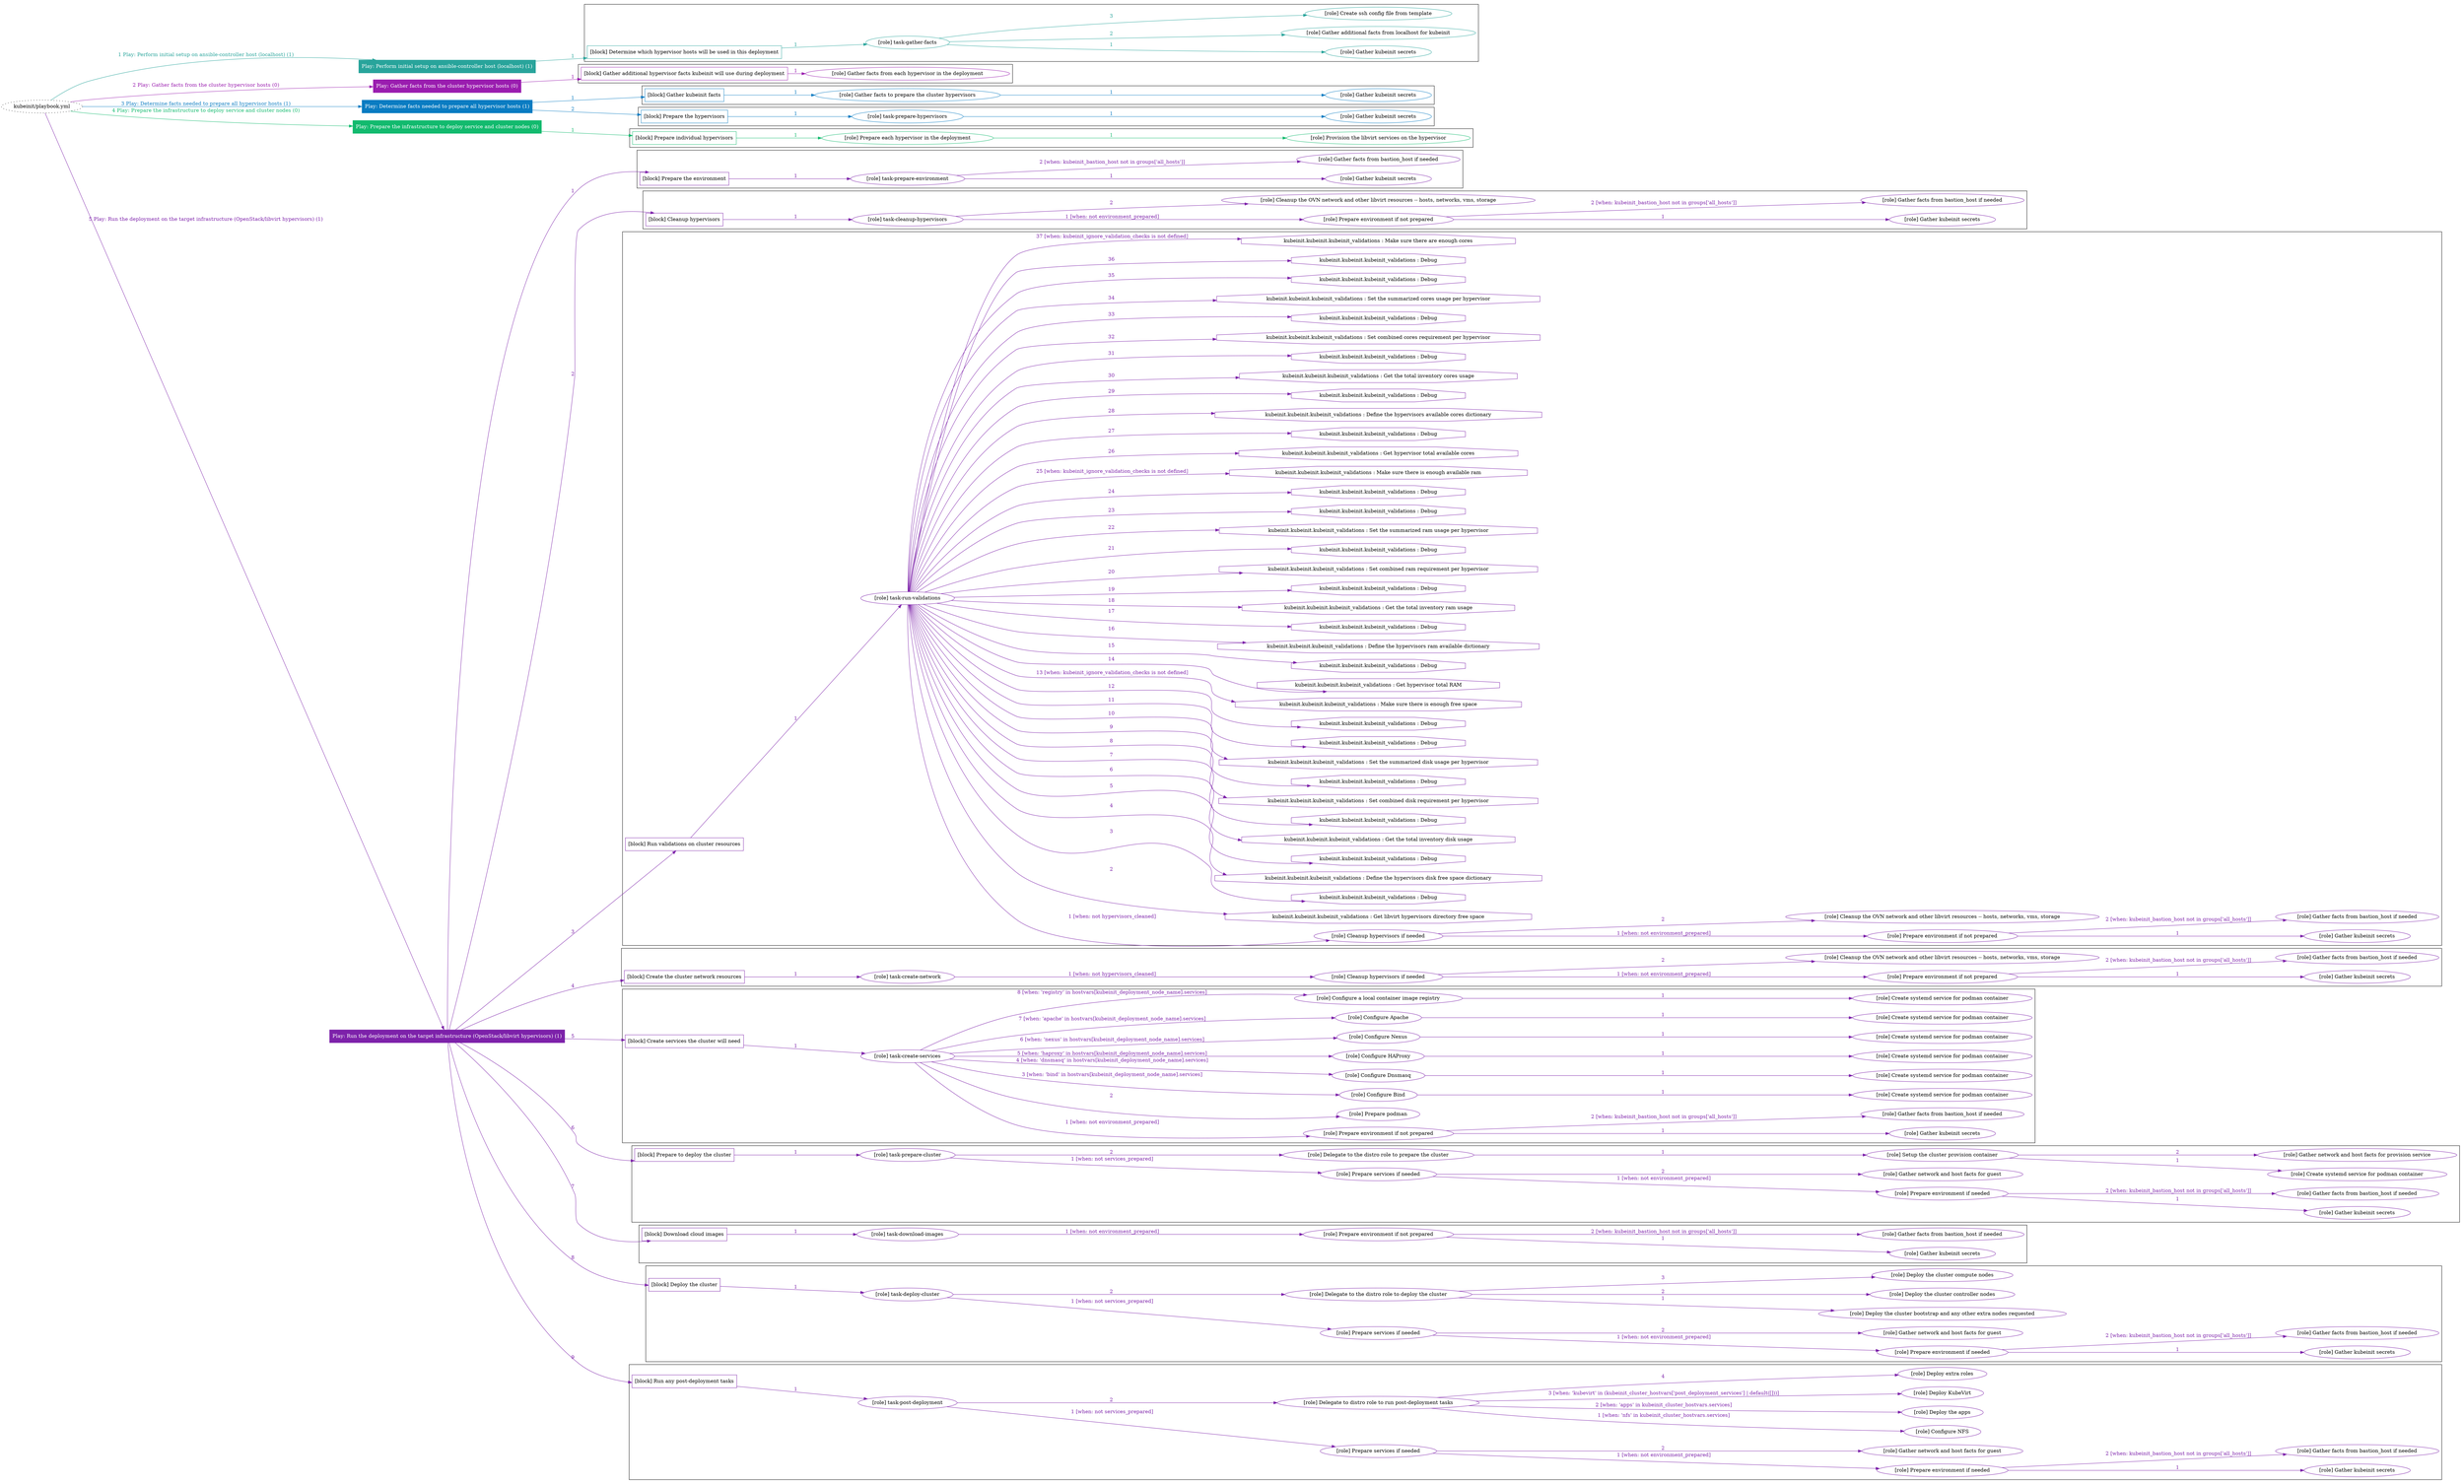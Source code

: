 digraph {
	graph [concentrate=true ordering=in rankdir=LR ratio=fill]
	edge [esep=5 sep=10]
	"kubeinit/playbook.yml" [URL="/home/runner/work/kubeinit/kubeinit/kubeinit/playbook.yml" id=playbook_70124e59 style=dotted]
	"kubeinit/playbook.yml" -> play_d3c1c008 [label="1 Play: Perform initial setup on ansible-controller host (localhost) (1)" color="#28a49b" fontcolor="#28a49b" id=edge_play_d3c1c008 labeltooltip="1 Play: Perform initial setup on ansible-controller host (localhost) (1)" tooltip="1 Play: Perform initial setup on ansible-controller host (localhost) (1)"]
	subgraph "Play: Perform initial setup on ansible-controller host (localhost) (1)" {
		play_d3c1c008 [label="Play: Perform initial setup on ansible-controller host (localhost) (1)" URL="/home/runner/work/kubeinit/kubeinit/kubeinit/playbook.yml" color="#28a49b" fontcolor="#ffffff" id=play_d3c1c008 shape=box style=filled tooltip=localhost]
		play_d3c1c008 -> block_5731dee5 [label=1 color="#28a49b" fontcolor="#28a49b" id=edge_block_5731dee5 labeltooltip=1 tooltip=1]
		subgraph cluster_block_5731dee5 {
			block_5731dee5 [label="[block] Determine which hypervisor hosts will be used in this deployment" URL="/home/runner/work/kubeinit/kubeinit/kubeinit/playbook.yml" color="#28a49b" id=block_5731dee5 labeltooltip="Determine which hypervisor hosts will be used in this deployment" shape=box tooltip="Determine which hypervisor hosts will be used in this deployment"]
			block_5731dee5 -> role_0cdea3b4 [label="1 " color="#28a49b" fontcolor="#28a49b" id=edge_role_0cdea3b4 labeltooltip="1 " tooltip="1 "]
			subgraph "task-gather-facts" {
				role_0cdea3b4 [label="[role] task-gather-facts" URL="/home/runner/work/kubeinit/kubeinit/kubeinit/playbook.yml" color="#28a49b" id=role_0cdea3b4 tooltip="task-gather-facts"]
				role_0cdea3b4 -> role_b32d1c6d [label="1 " color="#28a49b" fontcolor="#28a49b" id=edge_role_b32d1c6d labeltooltip="1 " tooltip="1 "]
				subgraph "Gather kubeinit secrets" {
					role_b32d1c6d [label="[role] Gather kubeinit secrets" URL="/home/runner/.ansible/collections/ansible_collections/kubeinit/kubeinit/roles/kubeinit_prepare/tasks/build_hypervisors_group.yml" color="#28a49b" id=role_b32d1c6d tooltip="Gather kubeinit secrets"]
				}
				role_0cdea3b4 -> role_f77dcd98 [label="2 " color="#28a49b" fontcolor="#28a49b" id=edge_role_f77dcd98 labeltooltip="2 " tooltip="2 "]
				subgraph "Gather additional facts from localhost for kubeinit" {
					role_f77dcd98 [label="[role] Gather additional facts from localhost for kubeinit" URL="/home/runner/.ansible/collections/ansible_collections/kubeinit/kubeinit/roles/kubeinit_prepare/tasks/build_hypervisors_group.yml" color="#28a49b" id=role_f77dcd98 tooltip="Gather additional facts from localhost for kubeinit"]
				}
				role_0cdea3b4 -> role_9c77431f [label="3 " color="#28a49b" fontcolor="#28a49b" id=edge_role_9c77431f labeltooltip="3 " tooltip="3 "]
				subgraph "Create ssh config file from template" {
					role_9c77431f [label="[role] Create ssh config file from template" URL="/home/runner/.ansible/collections/ansible_collections/kubeinit/kubeinit/roles/kubeinit_prepare/tasks/build_hypervisors_group.yml" color="#28a49b" id=role_9c77431f tooltip="Create ssh config file from template"]
				}
			}
		}
	}
	"kubeinit/playbook.yml" -> play_98dbae85 [label="2 Play: Gather facts from the cluster hypervisor hosts (0)" color="#9a1daf" fontcolor="#9a1daf" id=edge_play_98dbae85 labeltooltip="2 Play: Gather facts from the cluster hypervisor hosts (0)" tooltip="2 Play: Gather facts from the cluster hypervisor hosts (0)"]
	subgraph "Play: Gather facts from the cluster hypervisor hosts (0)" {
		play_98dbae85 [label="Play: Gather facts from the cluster hypervisor hosts (0)" URL="/home/runner/work/kubeinit/kubeinit/kubeinit/playbook.yml" color="#9a1daf" fontcolor="#ffffff" id=play_98dbae85 shape=box style=filled tooltip="Play: Gather facts from the cluster hypervisor hosts (0)"]
		play_98dbae85 -> block_165ceb09 [label=1 color="#9a1daf" fontcolor="#9a1daf" id=edge_block_165ceb09 labeltooltip=1 tooltip=1]
		subgraph cluster_block_165ceb09 {
			block_165ceb09 [label="[block] Gather additional hypervisor facts kubeinit will use during deployment" URL="/home/runner/work/kubeinit/kubeinit/kubeinit/playbook.yml" color="#9a1daf" id=block_165ceb09 labeltooltip="Gather additional hypervisor facts kubeinit will use during deployment" shape=box tooltip="Gather additional hypervisor facts kubeinit will use during deployment"]
			block_165ceb09 -> role_ee31f822 [label="1 " color="#9a1daf" fontcolor="#9a1daf" id=edge_role_ee31f822 labeltooltip="1 " tooltip="1 "]
			subgraph "Gather facts from each hypervisor in the deployment" {
				role_ee31f822 [label="[role] Gather facts from each hypervisor in the deployment" URL="/home/runner/work/kubeinit/kubeinit/kubeinit/playbook.yml" color="#9a1daf" id=role_ee31f822 tooltip="Gather facts from each hypervisor in the deployment"]
			}
		}
	}
	"kubeinit/playbook.yml" -> play_e512ea3d [label="3 Play: Determine facts needed to prepare all hypervisor hosts (1)" color="#0a7cc2" fontcolor="#0a7cc2" id=edge_play_e512ea3d labeltooltip="3 Play: Determine facts needed to prepare all hypervisor hosts (1)" tooltip="3 Play: Determine facts needed to prepare all hypervisor hosts (1)"]
	subgraph "Play: Determine facts needed to prepare all hypervisor hosts (1)" {
		play_e512ea3d [label="Play: Determine facts needed to prepare all hypervisor hosts (1)" URL="/home/runner/work/kubeinit/kubeinit/kubeinit/playbook.yml" color="#0a7cc2" fontcolor="#ffffff" id=play_e512ea3d shape=box style=filled tooltip=localhost]
		play_e512ea3d -> block_48a08d15 [label=1 color="#0a7cc2" fontcolor="#0a7cc2" id=edge_block_48a08d15 labeltooltip=1 tooltip=1]
		subgraph cluster_block_48a08d15 {
			block_48a08d15 [label="[block] Gather kubeinit facts" URL="/home/runner/work/kubeinit/kubeinit/kubeinit/playbook.yml" color="#0a7cc2" id=block_48a08d15 labeltooltip="Gather kubeinit facts" shape=box tooltip="Gather kubeinit facts"]
			block_48a08d15 -> role_fc3fd82b [label="1 " color="#0a7cc2" fontcolor="#0a7cc2" id=edge_role_fc3fd82b labeltooltip="1 " tooltip="1 "]
			subgraph "Gather facts to prepare the cluster hypervisors" {
				role_fc3fd82b [label="[role] Gather facts to prepare the cluster hypervisors" URL="/home/runner/work/kubeinit/kubeinit/kubeinit/playbook.yml" color="#0a7cc2" id=role_fc3fd82b tooltip="Gather facts to prepare the cluster hypervisors"]
				role_fc3fd82b -> role_bb7f96d1 [label="1 " color="#0a7cc2" fontcolor="#0a7cc2" id=edge_role_bb7f96d1 labeltooltip="1 " tooltip="1 "]
				subgraph "Gather kubeinit secrets" {
					role_bb7f96d1 [label="[role] Gather kubeinit secrets" URL="/home/runner/.ansible/collections/ansible_collections/kubeinit/kubeinit/roles/kubeinit_prepare/tasks/gather_kubeinit_facts.yml" color="#0a7cc2" id=role_bb7f96d1 tooltip="Gather kubeinit secrets"]
				}
			}
		}
		play_e512ea3d -> block_d594e381 [label=2 color="#0a7cc2" fontcolor="#0a7cc2" id=edge_block_d594e381 labeltooltip=2 tooltip=2]
		subgraph cluster_block_d594e381 {
			block_d594e381 [label="[block] Prepare the hypervisors" URL="/home/runner/work/kubeinit/kubeinit/kubeinit/playbook.yml" color="#0a7cc2" id=block_d594e381 labeltooltip="Prepare the hypervisors" shape=box tooltip="Prepare the hypervisors"]
			block_d594e381 -> role_58164342 [label="1 " color="#0a7cc2" fontcolor="#0a7cc2" id=edge_role_58164342 labeltooltip="1 " tooltip="1 "]
			subgraph "task-prepare-hypervisors" {
				role_58164342 [label="[role] task-prepare-hypervisors" URL="/home/runner/work/kubeinit/kubeinit/kubeinit/playbook.yml" color="#0a7cc2" id=role_58164342 tooltip="task-prepare-hypervisors"]
				role_58164342 -> role_6e4d9477 [label="1 " color="#0a7cc2" fontcolor="#0a7cc2" id=edge_role_6e4d9477 labeltooltip="1 " tooltip="1 "]
				subgraph "Gather kubeinit secrets" {
					role_6e4d9477 [label="[role] Gather kubeinit secrets" URL="/home/runner/.ansible/collections/ansible_collections/kubeinit/kubeinit/roles/kubeinit_prepare/tasks/gather_kubeinit_facts.yml" color="#0a7cc2" id=role_6e4d9477 tooltip="Gather kubeinit secrets"]
				}
			}
		}
	}
	"kubeinit/playbook.yml" -> play_b992d899 [label="4 Play: Prepare the infrastructure to deploy service and cluster nodes (0)" color="#12ba6e" fontcolor="#12ba6e" id=edge_play_b992d899 labeltooltip="4 Play: Prepare the infrastructure to deploy service and cluster nodes (0)" tooltip="4 Play: Prepare the infrastructure to deploy service and cluster nodes (0)"]
	subgraph "Play: Prepare the infrastructure to deploy service and cluster nodes (0)" {
		play_b992d899 [label="Play: Prepare the infrastructure to deploy service and cluster nodes (0)" URL="/home/runner/work/kubeinit/kubeinit/kubeinit/playbook.yml" color="#12ba6e" fontcolor="#ffffff" id=play_b992d899 shape=box style=filled tooltip="Play: Prepare the infrastructure to deploy service and cluster nodes (0)"]
		play_b992d899 -> block_eba21723 [label=1 color="#12ba6e" fontcolor="#12ba6e" id=edge_block_eba21723 labeltooltip=1 tooltip=1]
		subgraph cluster_block_eba21723 {
			block_eba21723 [label="[block] Prepare individual hypervisors" URL="/home/runner/work/kubeinit/kubeinit/kubeinit/playbook.yml" color="#12ba6e" id=block_eba21723 labeltooltip="Prepare individual hypervisors" shape=box tooltip="Prepare individual hypervisors"]
			block_eba21723 -> role_fe927e8c [label="1 " color="#12ba6e" fontcolor="#12ba6e" id=edge_role_fe927e8c labeltooltip="1 " tooltip="1 "]
			subgraph "Prepare each hypervisor in the deployment" {
				role_fe927e8c [label="[role] Prepare each hypervisor in the deployment" URL="/home/runner/work/kubeinit/kubeinit/kubeinit/playbook.yml" color="#12ba6e" id=role_fe927e8c tooltip="Prepare each hypervisor in the deployment"]
				role_fe927e8c -> role_6e18f0a3 [label="1 " color="#12ba6e" fontcolor="#12ba6e" id=edge_role_6e18f0a3 labeltooltip="1 " tooltip="1 "]
				subgraph "Provision the libvirt services on the hypervisor" {
					role_6e18f0a3 [label="[role] Provision the libvirt services on the hypervisor" URL="/home/runner/.ansible/collections/ansible_collections/kubeinit/kubeinit/roles/kubeinit_prepare/tasks/prepare_hypervisor.yml" color="#12ba6e" id=role_6e18f0a3 tooltip="Provision the libvirt services on the hypervisor"]
				}
			}
		}
	}
	"kubeinit/playbook.yml" -> play_6f3d15e4 [label="5 Play: Run the deployment on the target infrastructure (OpenStack/libvirt hypervisors) (1)" color="#7d22aa" fontcolor="#7d22aa" id=edge_play_6f3d15e4 labeltooltip="5 Play: Run the deployment on the target infrastructure (OpenStack/libvirt hypervisors) (1)" tooltip="5 Play: Run the deployment on the target infrastructure (OpenStack/libvirt hypervisors) (1)"]
	subgraph "Play: Run the deployment on the target infrastructure (OpenStack/libvirt hypervisors) (1)" {
		play_6f3d15e4 [label="Play: Run the deployment on the target infrastructure (OpenStack/libvirt hypervisors) (1)" URL="/home/runner/work/kubeinit/kubeinit/kubeinit/playbook.yml" color="#7d22aa" fontcolor="#ffffff" id=play_6f3d15e4 shape=box style=filled tooltip=localhost]
		play_6f3d15e4 -> block_9d6a9f28 [label=1 color="#7d22aa" fontcolor="#7d22aa" id=edge_block_9d6a9f28 labeltooltip=1 tooltip=1]
		subgraph cluster_block_9d6a9f28 {
			block_9d6a9f28 [label="[block] Prepare the environment" URL="/home/runner/work/kubeinit/kubeinit/kubeinit/playbook.yml" color="#7d22aa" id=block_9d6a9f28 labeltooltip="Prepare the environment" shape=box tooltip="Prepare the environment"]
			block_9d6a9f28 -> role_9a831559 [label="1 " color="#7d22aa" fontcolor="#7d22aa" id=edge_role_9a831559 labeltooltip="1 " tooltip="1 "]
			subgraph "task-prepare-environment" {
				role_9a831559 [label="[role] task-prepare-environment" URL="/home/runner/work/kubeinit/kubeinit/kubeinit/playbook.yml" color="#7d22aa" id=role_9a831559 tooltip="task-prepare-environment"]
				role_9a831559 -> role_709224d4 [label="1 " color="#7d22aa" fontcolor="#7d22aa" id=edge_role_709224d4 labeltooltip="1 " tooltip="1 "]
				subgraph "Gather kubeinit secrets" {
					role_709224d4 [label="[role] Gather kubeinit secrets" URL="/home/runner/.ansible/collections/ansible_collections/kubeinit/kubeinit/roles/kubeinit_prepare/tasks/gather_kubeinit_facts.yml" color="#7d22aa" id=role_709224d4 tooltip="Gather kubeinit secrets"]
				}
				role_9a831559 -> role_a6f0eaa9 [label="2 [when: kubeinit_bastion_host not in groups['all_hosts']]" color="#7d22aa" fontcolor="#7d22aa" id=edge_role_a6f0eaa9 labeltooltip="2 [when: kubeinit_bastion_host not in groups['all_hosts']]" tooltip="2 [when: kubeinit_bastion_host not in groups['all_hosts']]"]
				subgraph "Gather facts from bastion_host if needed" {
					role_a6f0eaa9 [label="[role] Gather facts from bastion_host if needed" URL="/home/runner/.ansible/collections/ansible_collections/kubeinit/kubeinit/roles/kubeinit_prepare/tasks/main.yml" color="#7d22aa" id=role_a6f0eaa9 tooltip="Gather facts from bastion_host if needed"]
				}
			}
		}
		play_6f3d15e4 -> block_55439a3b [label=2 color="#7d22aa" fontcolor="#7d22aa" id=edge_block_55439a3b labeltooltip=2 tooltip=2]
		subgraph cluster_block_55439a3b {
			block_55439a3b [label="[block] Cleanup hypervisors" URL="/home/runner/work/kubeinit/kubeinit/kubeinit/playbook.yml" color="#7d22aa" id=block_55439a3b labeltooltip="Cleanup hypervisors" shape=box tooltip="Cleanup hypervisors"]
			block_55439a3b -> role_a6d0927b [label="1 " color="#7d22aa" fontcolor="#7d22aa" id=edge_role_a6d0927b labeltooltip="1 " tooltip="1 "]
			subgraph "task-cleanup-hypervisors" {
				role_a6d0927b [label="[role] task-cleanup-hypervisors" URL="/home/runner/work/kubeinit/kubeinit/kubeinit/playbook.yml" color="#7d22aa" id=role_a6d0927b tooltip="task-cleanup-hypervisors"]
				role_a6d0927b -> role_cc666e0a [label="1 [when: not environment_prepared]" color="#7d22aa" fontcolor="#7d22aa" id=edge_role_cc666e0a labeltooltip="1 [when: not environment_prepared]" tooltip="1 [when: not environment_prepared]"]
				subgraph "Prepare environment if not prepared" {
					role_cc666e0a [label="[role] Prepare environment if not prepared" URL="/home/runner/.ansible/collections/ansible_collections/kubeinit/kubeinit/roles/kubeinit_libvirt/tasks/cleanup_hypervisors.yml" color="#7d22aa" id=role_cc666e0a tooltip="Prepare environment if not prepared"]
					role_cc666e0a -> role_e9a9e3a2 [label="1 " color="#7d22aa" fontcolor="#7d22aa" id=edge_role_e9a9e3a2 labeltooltip="1 " tooltip="1 "]
					subgraph "Gather kubeinit secrets" {
						role_e9a9e3a2 [label="[role] Gather kubeinit secrets" URL="/home/runner/.ansible/collections/ansible_collections/kubeinit/kubeinit/roles/kubeinit_prepare/tasks/gather_kubeinit_facts.yml" color="#7d22aa" id=role_e9a9e3a2 tooltip="Gather kubeinit secrets"]
					}
					role_cc666e0a -> role_2ef3fa7e [label="2 [when: kubeinit_bastion_host not in groups['all_hosts']]" color="#7d22aa" fontcolor="#7d22aa" id=edge_role_2ef3fa7e labeltooltip="2 [when: kubeinit_bastion_host not in groups['all_hosts']]" tooltip="2 [when: kubeinit_bastion_host not in groups['all_hosts']]"]
					subgraph "Gather facts from bastion_host if needed" {
						role_2ef3fa7e [label="[role] Gather facts from bastion_host if needed" URL="/home/runner/.ansible/collections/ansible_collections/kubeinit/kubeinit/roles/kubeinit_prepare/tasks/main.yml" color="#7d22aa" id=role_2ef3fa7e tooltip="Gather facts from bastion_host if needed"]
					}
				}
				role_a6d0927b -> role_b4d72318 [label="2 " color="#7d22aa" fontcolor="#7d22aa" id=edge_role_b4d72318 labeltooltip="2 " tooltip="2 "]
				subgraph "Cleanup the OVN network and other libvirt resources -- hosts, networks, vms, storage" {
					role_b4d72318 [label="[role] Cleanup the OVN network and other libvirt resources -- hosts, networks, vms, storage" URL="/home/runner/.ansible/collections/ansible_collections/kubeinit/kubeinit/roles/kubeinit_libvirt/tasks/cleanup_hypervisors.yml" color="#7d22aa" id=role_b4d72318 tooltip="Cleanup the OVN network and other libvirt resources -- hosts, networks, vms, storage"]
				}
			}
		}
		play_6f3d15e4 -> block_30720ad8 [label=3 color="#7d22aa" fontcolor="#7d22aa" id=edge_block_30720ad8 labeltooltip=3 tooltip=3]
		subgraph cluster_block_30720ad8 {
			block_30720ad8 [label="[block] Run validations on cluster resources" URL="/home/runner/work/kubeinit/kubeinit/kubeinit/playbook.yml" color="#7d22aa" id=block_30720ad8 labeltooltip="Run validations on cluster resources" shape=box tooltip="Run validations on cluster resources"]
			block_30720ad8 -> role_b953ec57 [label="1 " color="#7d22aa" fontcolor="#7d22aa" id=edge_role_b953ec57 labeltooltip="1 " tooltip="1 "]
			subgraph "task-run-validations" {
				role_b953ec57 [label="[role] task-run-validations" URL="/home/runner/work/kubeinit/kubeinit/kubeinit/playbook.yml" color="#7d22aa" id=role_b953ec57 tooltip="task-run-validations"]
				role_b953ec57 -> role_a205728a [label="1 [when: not hypervisors_cleaned]" color="#7d22aa" fontcolor="#7d22aa" id=edge_role_a205728a labeltooltip="1 [when: not hypervisors_cleaned]" tooltip="1 [when: not hypervisors_cleaned]"]
				subgraph "Cleanup hypervisors if needed" {
					role_a205728a [label="[role] Cleanup hypervisors if needed" URL="/home/runner/.ansible/collections/ansible_collections/kubeinit/kubeinit/roles/kubeinit_validations/tasks/main.yml" color="#7d22aa" id=role_a205728a tooltip="Cleanup hypervisors if needed"]
					role_a205728a -> role_881469d4 [label="1 [when: not environment_prepared]" color="#7d22aa" fontcolor="#7d22aa" id=edge_role_881469d4 labeltooltip="1 [when: not environment_prepared]" tooltip="1 [when: not environment_prepared]"]
					subgraph "Prepare environment if not prepared" {
						role_881469d4 [label="[role] Prepare environment if not prepared" URL="/home/runner/.ansible/collections/ansible_collections/kubeinit/kubeinit/roles/kubeinit_libvirt/tasks/cleanup_hypervisors.yml" color="#7d22aa" id=role_881469d4 tooltip="Prepare environment if not prepared"]
						role_881469d4 -> role_72d6a088 [label="1 " color="#7d22aa" fontcolor="#7d22aa" id=edge_role_72d6a088 labeltooltip="1 " tooltip="1 "]
						subgraph "Gather kubeinit secrets" {
							role_72d6a088 [label="[role] Gather kubeinit secrets" URL="/home/runner/.ansible/collections/ansible_collections/kubeinit/kubeinit/roles/kubeinit_prepare/tasks/gather_kubeinit_facts.yml" color="#7d22aa" id=role_72d6a088 tooltip="Gather kubeinit secrets"]
						}
						role_881469d4 -> role_dc2352b0 [label="2 [when: kubeinit_bastion_host not in groups['all_hosts']]" color="#7d22aa" fontcolor="#7d22aa" id=edge_role_dc2352b0 labeltooltip="2 [when: kubeinit_bastion_host not in groups['all_hosts']]" tooltip="2 [when: kubeinit_bastion_host not in groups['all_hosts']]"]
						subgraph "Gather facts from bastion_host if needed" {
							role_dc2352b0 [label="[role] Gather facts from bastion_host if needed" URL="/home/runner/.ansible/collections/ansible_collections/kubeinit/kubeinit/roles/kubeinit_prepare/tasks/main.yml" color="#7d22aa" id=role_dc2352b0 tooltip="Gather facts from bastion_host if needed"]
						}
					}
					role_a205728a -> role_de84c880 [label="2 " color="#7d22aa" fontcolor="#7d22aa" id=edge_role_de84c880 labeltooltip="2 " tooltip="2 "]
					subgraph "Cleanup the OVN network and other libvirt resources -- hosts, networks, vms, storage" {
						role_de84c880 [label="[role] Cleanup the OVN network and other libvirt resources -- hosts, networks, vms, storage" URL="/home/runner/.ansible/collections/ansible_collections/kubeinit/kubeinit/roles/kubeinit_libvirt/tasks/cleanup_hypervisors.yml" color="#7d22aa" id=role_de84c880 tooltip="Cleanup the OVN network and other libvirt resources -- hosts, networks, vms, storage"]
					}
				}
				task_fdc6ca5f [label="kubeinit.kubeinit.kubeinit_validations : Get libvirt hypervisors directory free space" URL="/home/runner/.ansible/collections/ansible_collections/kubeinit/kubeinit/roles/kubeinit_validations/tasks/10_libvirt_free_space.yml" color="#7d22aa" id=task_fdc6ca5f shape=octagon tooltip="kubeinit.kubeinit.kubeinit_validations : Get libvirt hypervisors directory free space"]
				role_b953ec57 -> task_fdc6ca5f [label="2 " color="#7d22aa" fontcolor="#7d22aa" id=edge_task_fdc6ca5f labeltooltip="2 " tooltip="2 "]
				task_0c1839dd [label="kubeinit.kubeinit.kubeinit_validations : Debug" URL="/home/runner/.ansible/collections/ansible_collections/kubeinit/kubeinit/roles/kubeinit_validations/tasks/10_libvirt_free_space.yml" color="#7d22aa" id=task_0c1839dd shape=octagon tooltip="kubeinit.kubeinit.kubeinit_validations : Debug"]
				role_b953ec57 -> task_0c1839dd [label="3 " color="#7d22aa" fontcolor="#7d22aa" id=edge_task_0c1839dd labeltooltip="3 " tooltip="3 "]
				task_3275ceef [label="kubeinit.kubeinit.kubeinit_validations : Define the hypervisors disk free space dictionary" URL="/home/runner/.ansible/collections/ansible_collections/kubeinit/kubeinit/roles/kubeinit_validations/tasks/10_libvirt_free_space.yml" color="#7d22aa" id=task_3275ceef shape=octagon tooltip="kubeinit.kubeinit.kubeinit_validations : Define the hypervisors disk free space dictionary"]
				role_b953ec57 -> task_3275ceef [label="4 " color="#7d22aa" fontcolor="#7d22aa" id=edge_task_3275ceef labeltooltip="4 " tooltip="4 "]
				task_6885cac5 [label="kubeinit.kubeinit.kubeinit_validations : Debug" URL="/home/runner/.ansible/collections/ansible_collections/kubeinit/kubeinit/roles/kubeinit_validations/tasks/10_libvirt_free_space.yml" color="#7d22aa" id=task_6885cac5 shape=octagon tooltip="kubeinit.kubeinit.kubeinit_validations : Debug"]
				role_b953ec57 -> task_6885cac5 [label="5 " color="#7d22aa" fontcolor="#7d22aa" id=edge_task_6885cac5 labeltooltip="5 " tooltip="5 "]
				task_88861588 [label="kubeinit.kubeinit.kubeinit_validations : Get the total inventory disk usage" URL="/home/runner/.ansible/collections/ansible_collections/kubeinit/kubeinit/roles/kubeinit_validations/tasks/10_libvirt_free_space.yml" color="#7d22aa" id=task_88861588 shape=octagon tooltip="kubeinit.kubeinit.kubeinit_validations : Get the total inventory disk usage"]
				role_b953ec57 -> task_88861588 [label="6 " color="#7d22aa" fontcolor="#7d22aa" id=edge_task_88861588 labeltooltip="6 " tooltip="6 "]
				task_7a705bef [label="kubeinit.kubeinit.kubeinit_validations : Debug" URL="/home/runner/.ansible/collections/ansible_collections/kubeinit/kubeinit/roles/kubeinit_validations/tasks/10_libvirt_free_space.yml" color="#7d22aa" id=task_7a705bef shape=octagon tooltip="kubeinit.kubeinit.kubeinit_validations : Debug"]
				role_b953ec57 -> task_7a705bef [label="7 " color="#7d22aa" fontcolor="#7d22aa" id=edge_task_7a705bef labeltooltip="7 " tooltip="7 "]
				task_6aa85539 [label="kubeinit.kubeinit.kubeinit_validations : Set combined disk requirement per hypervisor" URL="/home/runner/.ansible/collections/ansible_collections/kubeinit/kubeinit/roles/kubeinit_validations/tasks/10_libvirt_free_space.yml" color="#7d22aa" id=task_6aa85539 shape=octagon tooltip="kubeinit.kubeinit.kubeinit_validations : Set combined disk requirement per hypervisor"]
				role_b953ec57 -> task_6aa85539 [label="8 " color="#7d22aa" fontcolor="#7d22aa" id=edge_task_6aa85539 labeltooltip="8 " tooltip="8 "]
				task_37c646cc [label="kubeinit.kubeinit.kubeinit_validations : Debug" URL="/home/runner/.ansible/collections/ansible_collections/kubeinit/kubeinit/roles/kubeinit_validations/tasks/10_libvirt_free_space.yml" color="#7d22aa" id=task_37c646cc shape=octagon tooltip="kubeinit.kubeinit.kubeinit_validations : Debug"]
				role_b953ec57 -> task_37c646cc [label="9 " color="#7d22aa" fontcolor="#7d22aa" id=edge_task_37c646cc labeltooltip="9 " tooltip="9 "]
				task_af89a5f8 [label="kubeinit.kubeinit.kubeinit_validations : Set the summarized disk usage per hypervisor" URL="/home/runner/.ansible/collections/ansible_collections/kubeinit/kubeinit/roles/kubeinit_validations/tasks/10_libvirt_free_space.yml" color="#7d22aa" id=task_af89a5f8 shape=octagon tooltip="kubeinit.kubeinit.kubeinit_validations : Set the summarized disk usage per hypervisor"]
				role_b953ec57 -> task_af89a5f8 [label="10 " color="#7d22aa" fontcolor="#7d22aa" id=edge_task_af89a5f8 labeltooltip="10 " tooltip="10 "]
				task_e598f14b [label="kubeinit.kubeinit.kubeinit_validations : Debug" URL="/home/runner/.ansible/collections/ansible_collections/kubeinit/kubeinit/roles/kubeinit_validations/tasks/10_libvirt_free_space.yml" color="#7d22aa" id=task_e598f14b shape=octagon tooltip="kubeinit.kubeinit.kubeinit_validations : Debug"]
				role_b953ec57 -> task_e598f14b [label="11 " color="#7d22aa" fontcolor="#7d22aa" id=edge_task_e598f14b labeltooltip="11 " tooltip="11 "]
				task_ddd9df61 [label="kubeinit.kubeinit.kubeinit_validations : Debug" URL="/home/runner/.ansible/collections/ansible_collections/kubeinit/kubeinit/roles/kubeinit_validations/tasks/10_libvirt_free_space.yml" color="#7d22aa" id=task_ddd9df61 shape=octagon tooltip="kubeinit.kubeinit.kubeinit_validations : Debug"]
				role_b953ec57 -> task_ddd9df61 [label="12 " color="#7d22aa" fontcolor="#7d22aa" id=edge_task_ddd9df61 labeltooltip="12 " tooltip="12 "]
				task_312757da [label="kubeinit.kubeinit.kubeinit_validations : Make sure there is enough free space" URL="/home/runner/.ansible/collections/ansible_collections/kubeinit/kubeinit/roles/kubeinit_validations/tasks/10_libvirt_free_space.yml" color="#7d22aa" id=task_312757da shape=octagon tooltip="kubeinit.kubeinit.kubeinit_validations : Make sure there is enough free space"]
				role_b953ec57 -> task_312757da [label="13 [when: kubeinit_ignore_validation_checks is not defined]" color="#7d22aa" fontcolor="#7d22aa" id=edge_task_312757da labeltooltip="13 [when: kubeinit_ignore_validation_checks is not defined]" tooltip="13 [when: kubeinit_ignore_validation_checks is not defined]"]
				task_a7ea42b9 [label="kubeinit.kubeinit.kubeinit_validations : Get hypervisor total RAM" URL="/home/runner/.ansible/collections/ansible_collections/kubeinit/kubeinit/roles/kubeinit_validations/tasks/20_libvirt_available_ram.yml" color="#7d22aa" id=task_a7ea42b9 shape=octagon tooltip="kubeinit.kubeinit.kubeinit_validations : Get hypervisor total RAM"]
				role_b953ec57 -> task_a7ea42b9 [label="14 " color="#7d22aa" fontcolor="#7d22aa" id=edge_task_a7ea42b9 labeltooltip="14 " tooltip="14 "]
				task_f04e24f1 [label="kubeinit.kubeinit.kubeinit_validations : Debug" URL="/home/runner/.ansible/collections/ansible_collections/kubeinit/kubeinit/roles/kubeinit_validations/tasks/20_libvirt_available_ram.yml" color="#7d22aa" id=task_f04e24f1 shape=octagon tooltip="kubeinit.kubeinit.kubeinit_validations : Debug"]
				role_b953ec57 -> task_f04e24f1 [label="15 " color="#7d22aa" fontcolor="#7d22aa" id=edge_task_f04e24f1 labeltooltip="15 " tooltip="15 "]
				task_b94b2a86 [label="kubeinit.kubeinit.kubeinit_validations : Define the hypervisors ram available dictionary" URL="/home/runner/.ansible/collections/ansible_collections/kubeinit/kubeinit/roles/kubeinit_validations/tasks/20_libvirt_available_ram.yml" color="#7d22aa" id=task_b94b2a86 shape=octagon tooltip="kubeinit.kubeinit.kubeinit_validations : Define the hypervisors ram available dictionary"]
				role_b953ec57 -> task_b94b2a86 [label="16 " color="#7d22aa" fontcolor="#7d22aa" id=edge_task_b94b2a86 labeltooltip="16 " tooltip="16 "]
				task_9333f924 [label="kubeinit.kubeinit.kubeinit_validations : Debug" URL="/home/runner/.ansible/collections/ansible_collections/kubeinit/kubeinit/roles/kubeinit_validations/tasks/20_libvirt_available_ram.yml" color="#7d22aa" id=task_9333f924 shape=octagon tooltip="kubeinit.kubeinit.kubeinit_validations : Debug"]
				role_b953ec57 -> task_9333f924 [label="17 " color="#7d22aa" fontcolor="#7d22aa" id=edge_task_9333f924 labeltooltip="17 " tooltip="17 "]
				task_3c6b90fd [label="kubeinit.kubeinit.kubeinit_validations : Get the total inventory ram usage" URL="/home/runner/.ansible/collections/ansible_collections/kubeinit/kubeinit/roles/kubeinit_validations/tasks/20_libvirt_available_ram.yml" color="#7d22aa" id=task_3c6b90fd shape=octagon tooltip="kubeinit.kubeinit.kubeinit_validations : Get the total inventory ram usage"]
				role_b953ec57 -> task_3c6b90fd [label="18 " color="#7d22aa" fontcolor="#7d22aa" id=edge_task_3c6b90fd labeltooltip="18 " tooltip="18 "]
				task_d4567e4c [label="kubeinit.kubeinit.kubeinit_validations : Debug" URL="/home/runner/.ansible/collections/ansible_collections/kubeinit/kubeinit/roles/kubeinit_validations/tasks/20_libvirt_available_ram.yml" color="#7d22aa" id=task_d4567e4c shape=octagon tooltip="kubeinit.kubeinit.kubeinit_validations : Debug"]
				role_b953ec57 -> task_d4567e4c [label="19 " color="#7d22aa" fontcolor="#7d22aa" id=edge_task_d4567e4c labeltooltip="19 " tooltip="19 "]
				task_186323ba [label="kubeinit.kubeinit.kubeinit_validations : Set combined ram requirement per hypervisor" URL="/home/runner/.ansible/collections/ansible_collections/kubeinit/kubeinit/roles/kubeinit_validations/tasks/20_libvirt_available_ram.yml" color="#7d22aa" id=task_186323ba shape=octagon tooltip="kubeinit.kubeinit.kubeinit_validations : Set combined ram requirement per hypervisor"]
				role_b953ec57 -> task_186323ba [label="20 " color="#7d22aa" fontcolor="#7d22aa" id=edge_task_186323ba labeltooltip="20 " tooltip="20 "]
				task_abbb864d [label="kubeinit.kubeinit.kubeinit_validations : Debug" URL="/home/runner/.ansible/collections/ansible_collections/kubeinit/kubeinit/roles/kubeinit_validations/tasks/20_libvirt_available_ram.yml" color="#7d22aa" id=task_abbb864d shape=octagon tooltip="kubeinit.kubeinit.kubeinit_validations : Debug"]
				role_b953ec57 -> task_abbb864d [label="21 " color="#7d22aa" fontcolor="#7d22aa" id=edge_task_abbb864d labeltooltip="21 " tooltip="21 "]
				task_b1c795b8 [label="kubeinit.kubeinit.kubeinit_validations : Set the summarized ram usage per hypervisor" URL="/home/runner/.ansible/collections/ansible_collections/kubeinit/kubeinit/roles/kubeinit_validations/tasks/20_libvirt_available_ram.yml" color="#7d22aa" id=task_b1c795b8 shape=octagon tooltip="kubeinit.kubeinit.kubeinit_validations : Set the summarized ram usage per hypervisor"]
				role_b953ec57 -> task_b1c795b8 [label="22 " color="#7d22aa" fontcolor="#7d22aa" id=edge_task_b1c795b8 labeltooltip="22 " tooltip="22 "]
				task_a01d42e3 [label="kubeinit.kubeinit.kubeinit_validations : Debug" URL="/home/runner/.ansible/collections/ansible_collections/kubeinit/kubeinit/roles/kubeinit_validations/tasks/20_libvirt_available_ram.yml" color="#7d22aa" id=task_a01d42e3 shape=octagon tooltip="kubeinit.kubeinit.kubeinit_validations : Debug"]
				role_b953ec57 -> task_a01d42e3 [label="23 " color="#7d22aa" fontcolor="#7d22aa" id=edge_task_a01d42e3 labeltooltip="23 " tooltip="23 "]
				task_ad9da4bd [label="kubeinit.kubeinit.kubeinit_validations : Debug" URL="/home/runner/.ansible/collections/ansible_collections/kubeinit/kubeinit/roles/kubeinit_validations/tasks/20_libvirt_available_ram.yml" color="#7d22aa" id=task_ad9da4bd shape=octagon tooltip="kubeinit.kubeinit.kubeinit_validations : Debug"]
				role_b953ec57 -> task_ad9da4bd [label="24 " color="#7d22aa" fontcolor="#7d22aa" id=edge_task_ad9da4bd labeltooltip="24 " tooltip="24 "]
				task_1e2a9c79 [label="kubeinit.kubeinit.kubeinit_validations : Make sure there is enough available ram" URL="/home/runner/.ansible/collections/ansible_collections/kubeinit/kubeinit/roles/kubeinit_validations/tasks/20_libvirt_available_ram.yml" color="#7d22aa" id=task_1e2a9c79 shape=octagon tooltip="kubeinit.kubeinit.kubeinit_validations : Make sure there is enough available ram"]
				role_b953ec57 -> task_1e2a9c79 [label="25 [when: kubeinit_ignore_validation_checks is not defined]" color="#7d22aa" fontcolor="#7d22aa" id=edge_task_1e2a9c79 labeltooltip="25 [when: kubeinit_ignore_validation_checks is not defined]" tooltip="25 [when: kubeinit_ignore_validation_checks is not defined]"]
				task_e92ec9ff [label="kubeinit.kubeinit.kubeinit_validations : Get hypervisor total available cores" URL="/home/runner/.ansible/collections/ansible_collections/kubeinit/kubeinit/roles/kubeinit_validations/tasks/30_libvirt_check_cpu_cores.yml" color="#7d22aa" id=task_e92ec9ff shape=octagon tooltip="kubeinit.kubeinit.kubeinit_validations : Get hypervisor total available cores"]
				role_b953ec57 -> task_e92ec9ff [label="26 " color="#7d22aa" fontcolor="#7d22aa" id=edge_task_e92ec9ff labeltooltip="26 " tooltip="26 "]
				task_b8d277b5 [label="kubeinit.kubeinit.kubeinit_validations : Debug" URL="/home/runner/.ansible/collections/ansible_collections/kubeinit/kubeinit/roles/kubeinit_validations/tasks/30_libvirt_check_cpu_cores.yml" color="#7d22aa" id=task_b8d277b5 shape=octagon tooltip="kubeinit.kubeinit.kubeinit_validations : Debug"]
				role_b953ec57 -> task_b8d277b5 [label="27 " color="#7d22aa" fontcolor="#7d22aa" id=edge_task_b8d277b5 labeltooltip="27 " tooltip="27 "]
				task_769332d6 [label="kubeinit.kubeinit.kubeinit_validations : Define the hypervisors available cores dictionary" URL="/home/runner/.ansible/collections/ansible_collections/kubeinit/kubeinit/roles/kubeinit_validations/tasks/30_libvirt_check_cpu_cores.yml" color="#7d22aa" id=task_769332d6 shape=octagon tooltip="kubeinit.kubeinit.kubeinit_validations : Define the hypervisors available cores dictionary"]
				role_b953ec57 -> task_769332d6 [label="28 " color="#7d22aa" fontcolor="#7d22aa" id=edge_task_769332d6 labeltooltip="28 " tooltip="28 "]
				task_8ee83698 [label="kubeinit.kubeinit.kubeinit_validations : Debug" URL="/home/runner/.ansible/collections/ansible_collections/kubeinit/kubeinit/roles/kubeinit_validations/tasks/30_libvirt_check_cpu_cores.yml" color="#7d22aa" id=task_8ee83698 shape=octagon tooltip="kubeinit.kubeinit.kubeinit_validations : Debug"]
				role_b953ec57 -> task_8ee83698 [label="29 " color="#7d22aa" fontcolor="#7d22aa" id=edge_task_8ee83698 labeltooltip="29 " tooltip="29 "]
				task_89102fe9 [label="kubeinit.kubeinit.kubeinit_validations : Get the total inventory cores usage" URL="/home/runner/.ansible/collections/ansible_collections/kubeinit/kubeinit/roles/kubeinit_validations/tasks/30_libvirt_check_cpu_cores.yml" color="#7d22aa" id=task_89102fe9 shape=octagon tooltip="kubeinit.kubeinit.kubeinit_validations : Get the total inventory cores usage"]
				role_b953ec57 -> task_89102fe9 [label="30 " color="#7d22aa" fontcolor="#7d22aa" id=edge_task_89102fe9 labeltooltip="30 " tooltip="30 "]
				task_8f658bf6 [label="kubeinit.kubeinit.kubeinit_validations : Debug" URL="/home/runner/.ansible/collections/ansible_collections/kubeinit/kubeinit/roles/kubeinit_validations/tasks/30_libvirt_check_cpu_cores.yml" color="#7d22aa" id=task_8f658bf6 shape=octagon tooltip="kubeinit.kubeinit.kubeinit_validations : Debug"]
				role_b953ec57 -> task_8f658bf6 [label="31 " color="#7d22aa" fontcolor="#7d22aa" id=edge_task_8f658bf6 labeltooltip="31 " tooltip="31 "]
				task_2886bc18 [label="kubeinit.kubeinit.kubeinit_validations : Set combined cores requirement per hypervisor" URL="/home/runner/.ansible/collections/ansible_collections/kubeinit/kubeinit/roles/kubeinit_validations/tasks/30_libvirt_check_cpu_cores.yml" color="#7d22aa" id=task_2886bc18 shape=octagon tooltip="kubeinit.kubeinit.kubeinit_validations : Set combined cores requirement per hypervisor"]
				role_b953ec57 -> task_2886bc18 [label="32 " color="#7d22aa" fontcolor="#7d22aa" id=edge_task_2886bc18 labeltooltip="32 " tooltip="32 "]
				task_ee488d18 [label="kubeinit.kubeinit.kubeinit_validations : Debug" URL="/home/runner/.ansible/collections/ansible_collections/kubeinit/kubeinit/roles/kubeinit_validations/tasks/30_libvirt_check_cpu_cores.yml" color="#7d22aa" id=task_ee488d18 shape=octagon tooltip="kubeinit.kubeinit.kubeinit_validations : Debug"]
				role_b953ec57 -> task_ee488d18 [label="33 " color="#7d22aa" fontcolor="#7d22aa" id=edge_task_ee488d18 labeltooltip="33 " tooltip="33 "]
				task_b4fb9722 [label="kubeinit.kubeinit.kubeinit_validations : Set the summarized cores usage per hypervisor" URL="/home/runner/.ansible/collections/ansible_collections/kubeinit/kubeinit/roles/kubeinit_validations/tasks/30_libvirt_check_cpu_cores.yml" color="#7d22aa" id=task_b4fb9722 shape=octagon tooltip="kubeinit.kubeinit.kubeinit_validations : Set the summarized cores usage per hypervisor"]
				role_b953ec57 -> task_b4fb9722 [label="34 " color="#7d22aa" fontcolor="#7d22aa" id=edge_task_b4fb9722 labeltooltip="34 " tooltip="34 "]
				task_c956d4f7 [label="kubeinit.kubeinit.kubeinit_validations : Debug" URL="/home/runner/.ansible/collections/ansible_collections/kubeinit/kubeinit/roles/kubeinit_validations/tasks/30_libvirt_check_cpu_cores.yml" color="#7d22aa" id=task_c956d4f7 shape=octagon tooltip="kubeinit.kubeinit.kubeinit_validations : Debug"]
				role_b953ec57 -> task_c956d4f7 [label="35 " color="#7d22aa" fontcolor="#7d22aa" id=edge_task_c956d4f7 labeltooltip="35 " tooltip="35 "]
				task_501976b5 [label="kubeinit.kubeinit.kubeinit_validations : Debug" URL="/home/runner/.ansible/collections/ansible_collections/kubeinit/kubeinit/roles/kubeinit_validations/tasks/30_libvirt_check_cpu_cores.yml" color="#7d22aa" id=task_501976b5 shape=octagon tooltip="kubeinit.kubeinit.kubeinit_validations : Debug"]
				role_b953ec57 -> task_501976b5 [label="36 " color="#7d22aa" fontcolor="#7d22aa" id=edge_task_501976b5 labeltooltip="36 " tooltip="36 "]
				task_0bf878d1 [label="kubeinit.kubeinit.kubeinit_validations : Make sure there are enough cores" URL="/home/runner/.ansible/collections/ansible_collections/kubeinit/kubeinit/roles/kubeinit_validations/tasks/30_libvirt_check_cpu_cores.yml" color="#7d22aa" id=task_0bf878d1 shape=octagon tooltip="kubeinit.kubeinit.kubeinit_validations : Make sure there are enough cores"]
				role_b953ec57 -> task_0bf878d1 [label="37 [when: kubeinit_ignore_validation_checks is not defined]" color="#7d22aa" fontcolor="#7d22aa" id=edge_task_0bf878d1 labeltooltip="37 [when: kubeinit_ignore_validation_checks is not defined]" tooltip="37 [when: kubeinit_ignore_validation_checks is not defined]"]
			}
		}
		play_6f3d15e4 -> block_05addeba [label=4 color="#7d22aa" fontcolor="#7d22aa" id=edge_block_05addeba labeltooltip=4 tooltip=4]
		subgraph cluster_block_05addeba {
			block_05addeba [label="[block] Create the cluster network resources" URL="/home/runner/work/kubeinit/kubeinit/kubeinit/playbook.yml" color="#7d22aa" id=block_05addeba labeltooltip="Create the cluster network resources" shape=box tooltip="Create the cluster network resources"]
			block_05addeba -> role_12853798 [label="1 " color="#7d22aa" fontcolor="#7d22aa" id=edge_role_12853798 labeltooltip="1 " tooltip="1 "]
			subgraph "task-create-network" {
				role_12853798 [label="[role] task-create-network" URL="/home/runner/work/kubeinit/kubeinit/kubeinit/playbook.yml" color="#7d22aa" id=role_12853798 tooltip="task-create-network"]
				role_12853798 -> role_09cc9df5 [label="1 [when: not hypervisors_cleaned]" color="#7d22aa" fontcolor="#7d22aa" id=edge_role_09cc9df5 labeltooltip="1 [when: not hypervisors_cleaned]" tooltip="1 [when: not hypervisors_cleaned]"]
				subgraph "Cleanup hypervisors if needed" {
					role_09cc9df5 [label="[role] Cleanup hypervisors if needed" URL="/home/runner/.ansible/collections/ansible_collections/kubeinit/kubeinit/roles/kubeinit_libvirt/tasks/create_network.yml" color="#7d22aa" id=role_09cc9df5 tooltip="Cleanup hypervisors if needed"]
					role_09cc9df5 -> role_cdaecea7 [label="1 [when: not environment_prepared]" color="#7d22aa" fontcolor="#7d22aa" id=edge_role_cdaecea7 labeltooltip="1 [when: not environment_prepared]" tooltip="1 [when: not environment_prepared]"]
					subgraph "Prepare environment if not prepared" {
						role_cdaecea7 [label="[role] Prepare environment if not prepared" URL="/home/runner/.ansible/collections/ansible_collections/kubeinit/kubeinit/roles/kubeinit_libvirt/tasks/cleanup_hypervisors.yml" color="#7d22aa" id=role_cdaecea7 tooltip="Prepare environment if not prepared"]
						role_cdaecea7 -> role_09290e3d [label="1 " color="#7d22aa" fontcolor="#7d22aa" id=edge_role_09290e3d labeltooltip="1 " tooltip="1 "]
						subgraph "Gather kubeinit secrets" {
							role_09290e3d [label="[role] Gather kubeinit secrets" URL="/home/runner/.ansible/collections/ansible_collections/kubeinit/kubeinit/roles/kubeinit_prepare/tasks/gather_kubeinit_facts.yml" color="#7d22aa" id=role_09290e3d tooltip="Gather kubeinit secrets"]
						}
						role_cdaecea7 -> role_17bf7036 [label="2 [when: kubeinit_bastion_host not in groups['all_hosts']]" color="#7d22aa" fontcolor="#7d22aa" id=edge_role_17bf7036 labeltooltip="2 [when: kubeinit_bastion_host not in groups['all_hosts']]" tooltip="2 [when: kubeinit_bastion_host not in groups['all_hosts']]"]
						subgraph "Gather facts from bastion_host if needed" {
							role_17bf7036 [label="[role] Gather facts from bastion_host if needed" URL="/home/runner/.ansible/collections/ansible_collections/kubeinit/kubeinit/roles/kubeinit_prepare/tasks/main.yml" color="#7d22aa" id=role_17bf7036 tooltip="Gather facts from bastion_host if needed"]
						}
					}
					role_09cc9df5 -> role_3a03c558 [label="2 " color="#7d22aa" fontcolor="#7d22aa" id=edge_role_3a03c558 labeltooltip="2 " tooltip="2 "]
					subgraph "Cleanup the OVN network and other libvirt resources -- hosts, networks, vms, storage" {
						role_3a03c558 [label="[role] Cleanup the OVN network and other libvirt resources -- hosts, networks, vms, storage" URL="/home/runner/.ansible/collections/ansible_collections/kubeinit/kubeinit/roles/kubeinit_libvirt/tasks/cleanup_hypervisors.yml" color="#7d22aa" id=role_3a03c558 tooltip="Cleanup the OVN network and other libvirt resources -- hosts, networks, vms, storage"]
					}
				}
			}
		}
		play_6f3d15e4 -> block_eab36be0 [label=5 color="#7d22aa" fontcolor="#7d22aa" id=edge_block_eab36be0 labeltooltip=5 tooltip=5]
		subgraph cluster_block_eab36be0 {
			block_eab36be0 [label="[block] Create services the cluster will need" URL="/home/runner/work/kubeinit/kubeinit/kubeinit/playbook.yml" color="#7d22aa" id=block_eab36be0 labeltooltip="Create services the cluster will need" shape=box tooltip="Create services the cluster will need"]
			block_eab36be0 -> role_92764809 [label="1 " color="#7d22aa" fontcolor="#7d22aa" id=edge_role_92764809 labeltooltip="1 " tooltip="1 "]
			subgraph "task-create-services" {
				role_92764809 [label="[role] task-create-services" URL="/home/runner/work/kubeinit/kubeinit/kubeinit/playbook.yml" color="#7d22aa" id=role_92764809 tooltip="task-create-services"]
				role_92764809 -> role_6a8c6d8e [label="1 [when: not environment_prepared]" color="#7d22aa" fontcolor="#7d22aa" id=edge_role_6a8c6d8e labeltooltip="1 [when: not environment_prepared]" tooltip="1 [when: not environment_prepared]"]
				subgraph "Prepare environment if not prepared" {
					role_6a8c6d8e [label="[role] Prepare environment if not prepared" URL="/home/runner/.ansible/collections/ansible_collections/kubeinit/kubeinit/roles/kubeinit_services/tasks/main.yml" color="#7d22aa" id=role_6a8c6d8e tooltip="Prepare environment if not prepared"]
					role_6a8c6d8e -> role_bd835f24 [label="1 " color="#7d22aa" fontcolor="#7d22aa" id=edge_role_bd835f24 labeltooltip="1 " tooltip="1 "]
					subgraph "Gather kubeinit secrets" {
						role_bd835f24 [label="[role] Gather kubeinit secrets" URL="/home/runner/.ansible/collections/ansible_collections/kubeinit/kubeinit/roles/kubeinit_prepare/tasks/gather_kubeinit_facts.yml" color="#7d22aa" id=role_bd835f24 tooltip="Gather kubeinit secrets"]
					}
					role_6a8c6d8e -> role_af15d15f [label="2 [when: kubeinit_bastion_host not in groups['all_hosts']]" color="#7d22aa" fontcolor="#7d22aa" id=edge_role_af15d15f labeltooltip="2 [when: kubeinit_bastion_host not in groups['all_hosts']]" tooltip="2 [when: kubeinit_bastion_host not in groups['all_hosts']]"]
					subgraph "Gather facts from bastion_host if needed" {
						role_af15d15f [label="[role] Gather facts from bastion_host if needed" URL="/home/runner/.ansible/collections/ansible_collections/kubeinit/kubeinit/roles/kubeinit_prepare/tasks/main.yml" color="#7d22aa" id=role_af15d15f tooltip="Gather facts from bastion_host if needed"]
					}
				}
				role_92764809 -> role_d7e733d2 [label="2 " color="#7d22aa" fontcolor="#7d22aa" id=edge_role_d7e733d2 labeltooltip="2 " tooltip="2 "]
				subgraph "Prepare podman" {
					role_d7e733d2 [label="[role] Prepare podman" URL="/home/runner/.ansible/collections/ansible_collections/kubeinit/kubeinit/roles/kubeinit_services/tasks/00_create_service_pod.yml" color="#7d22aa" id=role_d7e733d2 tooltip="Prepare podman"]
				}
				role_92764809 -> role_0cd88805 [label="3 [when: 'bind' in hostvars[kubeinit_deployment_node_name].services]" color="#7d22aa" fontcolor="#7d22aa" id=edge_role_0cd88805 labeltooltip="3 [when: 'bind' in hostvars[kubeinit_deployment_node_name].services]" tooltip="3 [when: 'bind' in hostvars[kubeinit_deployment_node_name].services]"]
				subgraph "Configure Bind" {
					role_0cd88805 [label="[role] Configure Bind" URL="/home/runner/.ansible/collections/ansible_collections/kubeinit/kubeinit/roles/kubeinit_services/tasks/start_services_containers.yml" color="#7d22aa" id=role_0cd88805 tooltip="Configure Bind"]
					role_0cd88805 -> role_c3bf11db [label="1 " color="#7d22aa" fontcolor="#7d22aa" id=edge_role_c3bf11db labeltooltip="1 " tooltip="1 "]
					subgraph "Create systemd service for podman container" {
						role_c3bf11db [label="[role] Create systemd service for podman container" URL="/home/runner/.ansible/collections/ansible_collections/kubeinit/kubeinit/roles/kubeinit_bind/tasks/main.yml" color="#7d22aa" id=role_c3bf11db tooltip="Create systemd service for podman container"]
					}
				}
				role_92764809 -> role_5fd84229 [label="4 [when: 'dnsmasq' in hostvars[kubeinit_deployment_node_name].services]" color="#7d22aa" fontcolor="#7d22aa" id=edge_role_5fd84229 labeltooltip="4 [when: 'dnsmasq' in hostvars[kubeinit_deployment_node_name].services]" tooltip="4 [when: 'dnsmasq' in hostvars[kubeinit_deployment_node_name].services]"]
				subgraph "Configure Dnsmasq" {
					role_5fd84229 [label="[role] Configure Dnsmasq" URL="/home/runner/.ansible/collections/ansible_collections/kubeinit/kubeinit/roles/kubeinit_services/tasks/start_services_containers.yml" color="#7d22aa" id=role_5fd84229 tooltip="Configure Dnsmasq"]
					role_5fd84229 -> role_66ce1906 [label="1 " color="#7d22aa" fontcolor="#7d22aa" id=edge_role_66ce1906 labeltooltip="1 " tooltip="1 "]
					subgraph "Create systemd service for podman container" {
						role_66ce1906 [label="[role] Create systemd service for podman container" URL="/home/runner/.ansible/collections/ansible_collections/kubeinit/kubeinit/roles/kubeinit_dnsmasq/tasks/main.yml" color="#7d22aa" id=role_66ce1906 tooltip="Create systemd service for podman container"]
					}
				}
				role_92764809 -> role_252bc712 [label="5 [when: 'haproxy' in hostvars[kubeinit_deployment_node_name].services]" color="#7d22aa" fontcolor="#7d22aa" id=edge_role_252bc712 labeltooltip="5 [when: 'haproxy' in hostvars[kubeinit_deployment_node_name].services]" tooltip="5 [when: 'haproxy' in hostvars[kubeinit_deployment_node_name].services]"]
				subgraph "Configure HAProxy" {
					role_252bc712 [label="[role] Configure HAProxy" URL="/home/runner/.ansible/collections/ansible_collections/kubeinit/kubeinit/roles/kubeinit_services/tasks/start_services_containers.yml" color="#7d22aa" id=role_252bc712 tooltip="Configure HAProxy"]
					role_252bc712 -> role_a65d13fa [label="1 " color="#7d22aa" fontcolor="#7d22aa" id=edge_role_a65d13fa labeltooltip="1 " tooltip="1 "]
					subgraph "Create systemd service for podman container" {
						role_a65d13fa [label="[role] Create systemd service for podman container" URL="/home/runner/.ansible/collections/ansible_collections/kubeinit/kubeinit/roles/kubeinit_haproxy/tasks/main.yml" color="#7d22aa" id=role_a65d13fa tooltip="Create systemd service for podman container"]
					}
				}
				role_92764809 -> role_e34b0813 [label="6 [when: 'nexus' in hostvars[kubeinit_deployment_node_name].services]" color="#7d22aa" fontcolor="#7d22aa" id=edge_role_e34b0813 labeltooltip="6 [when: 'nexus' in hostvars[kubeinit_deployment_node_name].services]" tooltip="6 [when: 'nexus' in hostvars[kubeinit_deployment_node_name].services]"]
				subgraph "Configure Nexus" {
					role_e34b0813 [label="[role] Configure Nexus" URL="/home/runner/.ansible/collections/ansible_collections/kubeinit/kubeinit/roles/kubeinit_services/tasks/start_services_containers.yml" color="#7d22aa" id=role_e34b0813 tooltip="Configure Nexus"]
					role_e34b0813 -> role_24d347d4 [label="1 " color="#7d22aa" fontcolor="#7d22aa" id=edge_role_24d347d4 labeltooltip="1 " tooltip="1 "]
					subgraph "Create systemd service for podman container" {
						role_24d347d4 [label="[role] Create systemd service for podman container" URL="/home/runner/.ansible/collections/ansible_collections/kubeinit/kubeinit/roles/kubeinit_nexus/tasks/main.yml" color="#7d22aa" id=role_24d347d4 tooltip="Create systemd service for podman container"]
					}
				}
				role_92764809 -> role_2850cca8 [label="7 [when: 'apache' in hostvars[kubeinit_deployment_node_name].services]" color="#7d22aa" fontcolor="#7d22aa" id=edge_role_2850cca8 labeltooltip="7 [when: 'apache' in hostvars[kubeinit_deployment_node_name].services]" tooltip="7 [when: 'apache' in hostvars[kubeinit_deployment_node_name].services]"]
				subgraph "Configure Apache" {
					role_2850cca8 [label="[role] Configure Apache" URL="/home/runner/.ansible/collections/ansible_collections/kubeinit/kubeinit/roles/kubeinit_services/tasks/start_services_containers.yml" color="#7d22aa" id=role_2850cca8 tooltip="Configure Apache"]
					role_2850cca8 -> role_42dcdacc [label="1 " color="#7d22aa" fontcolor="#7d22aa" id=edge_role_42dcdacc labeltooltip="1 " tooltip="1 "]
					subgraph "Create systemd service for podman container" {
						role_42dcdacc [label="[role] Create systemd service for podman container" URL="/home/runner/.ansible/collections/ansible_collections/kubeinit/kubeinit/roles/kubeinit_apache/tasks/main.yml" color="#7d22aa" id=role_42dcdacc tooltip="Create systemd service for podman container"]
					}
				}
				role_92764809 -> role_36a31200 [label="8 [when: 'registry' in hostvars[kubeinit_deployment_node_name].services]" color="#7d22aa" fontcolor="#7d22aa" id=edge_role_36a31200 labeltooltip="8 [when: 'registry' in hostvars[kubeinit_deployment_node_name].services]" tooltip="8 [when: 'registry' in hostvars[kubeinit_deployment_node_name].services]"]
				subgraph "Configure a local container image registry" {
					role_36a31200 [label="[role] Configure a local container image registry" URL="/home/runner/.ansible/collections/ansible_collections/kubeinit/kubeinit/roles/kubeinit_services/tasks/start_services_containers.yml" color="#7d22aa" id=role_36a31200 tooltip="Configure a local container image registry"]
					role_36a31200 -> role_ecc99a42 [label="1 " color="#7d22aa" fontcolor="#7d22aa" id=edge_role_ecc99a42 labeltooltip="1 " tooltip="1 "]
					subgraph "Create systemd service for podman container" {
						role_ecc99a42 [label="[role] Create systemd service for podman container" URL="/home/runner/.ansible/collections/ansible_collections/kubeinit/kubeinit/roles/kubeinit_registry/tasks/main.yml" color="#7d22aa" id=role_ecc99a42 tooltip="Create systemd service for podman container"]
					}
				}
			}
		}
		play_6f3d15e4 -> block_3ed75c4c [label=6 color="#7d22aa" fontcolor="#7d22aa" id=edge_block_3ed75c4c labeltooltip=6 tooltip=6]
		subgraph cluster_block_3ed75c4c {
			block_3ed75c4c [label="[block] Prepare to deploy the cluster" URL="/home/runner/work/kubeinit/kubeinit/kubeinit/playbook.yml" color="#7d22aa" id=block_3ed75c4c labeltooltip="Prepare to deploy the cluster" shape=box tooltip="Prepare to deploy the cluster"]
			block_3ed75c4c -> role_6304a7cc [label="1 " color="#7d22aa" fontcolor="#7d22aa" id=edge_role_6304a7cc labeltooltip="1 " tooltip="1 "]
			subgraph "task-prepare-cluster" {
				role_6304a7cc [label="[role] task-prepare-cluster" URL="/home/runner/work/kubeinit/kubeinit/kubeinit/playbook.yml" color="#7d22aa" id=role_6304a7cc tooltip="task-prepare-cluster"]
				role_6304a7cc -> role_e431a00a [label="1 [when: not services_prepared]" color="#7d22aa" fontcolor="#7d22aa" id=edge_role_e431a00a labeltooltip="1 [when: not services_prepared]" tooltip="1 [when: not services_prepared]"]
				subgraph "Prepare services if needed" {
					role_e431a00a [label="[role] Prepare services if needed" URL="/home/runner/.ansible/collections/ansible_collections/kubeinit/kubeinit/roles/kubeinit_prepare/tasks/prepare_cluster.yml" color="#7d22aa" id=role_e431a00a tooltip="Prepare services if needed"]
					role_e431a00a -> role_8b0b40b5 [label="1 [when: not environment_prepared]" color="#7d22aa" fontcolor="#7d22aa" id=edge_role_8b0b40b5 labeltooltip="1 [when: not environment_prepared]" tooltip="1 [when: not environment_prepared]"]
					subgraph "Prepare environment if needed" {
						role_8b0b40b5 [label="[role] Prepare environment if needed" URL="/home/runner/.ansible/collections/ansible_collections/kubeinit/kubeinit/roles/kubeinit_services/tasks/prepare_services.yml" color="#7d22aa" id=role_8b0b40b5 tooltip="Prepare environment if needed"]
						role_8b0b40b5 -> role_33701d6c [label="1 " color="#7d22aa" fontcolor="#7d22aa" id=edge_role_33701d6c labeltooltip="1 " tooltip="1 "]
						subgraph "Gather kubeinit secrets" {
							role_33701d6c [label="[role] Gather kubeinit secrets" URL="/home/runner/.ansible/collections/ansible_collections/kubeinit/kubeinit/roles/kubeinit_prepare/tasks/gather_kubeinit_facts.yml" color="#7d22aa" id=role_33701d6c tooltip="Gather kubeinit secrets"]
						}
						role_8b0b40b5 -> role_852d489b [label="2 [when: kubeinit_bastion_host not in groups['all_hosts']]" color="#7d22aa" fontcolor="#7d22aa" id=edge_role_852d489b labeltooltip="2 [when: kubeinit_bastion_host not in groups['all_hosts']]" tooltip="2 [when: kubeinit_bastion_host not in groups['all_hosts']]"]
						subgraph "Gather facts from bastion_host if needed" {
							role_852d489b [label="[role] Gather facts from bastion_host if needed" URL="/home/runner/.ansible/collections/ansible_collections/kubeinit/kubeinit/roles/kubeinit_prepare/tasks/main.yml" color="#7d22aa" id=role_852d489b tooltip="Gather facts from bastion_host if needed"]
						}
					}
					role_e431a00a -> role_925405e8 [label="2 " color="#7d22aa" fontcolor="#7d22aa" id=edge_role_925405e8 labeltooltip="2 " tooltip="2 "]
					subgraph "Gather network and host facts for guest" {
						role_925405e8 [label="[role] Gather network and host facts for guest" URL="/home/runner/.ansible/collections/ansible_collections/kubeinit/kubeinit/roles/kubeinit_services/tasks/prepare_services.yml" color="#7d22aa" id=role_925405e8 tooltip="Gather network and host facts for guest"]
					}
				}
				role_6304a7cc -> role_01e31edc [label="2 " color="#7d22aa" fontcolor="#7d22aa" id=edge_role_01e31edc labeltooltip="2 " tooltip="2 "]
				subgraph "Delegate to the distro role to prepare the cluster" {
					role_01e31edc [label="[role] Delegate to the distro role to prepare the cluster" URL="/home/runner/.ansible/collections/ansible_collections/kubeinit/kubeinit/roles/kubeinit_prepare/tasks/prepare_cluster.yml" color="#7d22aa" id=role_01e31edc tooltip="Delegate to the distro role to prepare the cluster"]
					role_01e31edc -> role_e24e81eb [label="1 " color="#7d22aa" fontcolor="#7d22aa" id=edge_role_e24e81eb labeltooltip="1 " tooltip="1 "]
					subgraph "Setup the cluster provision container" {
						role_e24e81eb [label="[role] Setup the cluster provision container" URL="/home/runner/.ansible/collections/ansible_collections/kubeinit/kubeinit/roles/kubeinit_openshift/tasks/prepare_cluster.yml" color="#7d22aa" id=role_e24e81eb tooltip="Setup the cluster provision container"]
						role_e24e81eb -> role_6fce218c [label="1 " color="#7d22aa" fontcolor="#7d22aa" id=edge_role_6fce218c labeltooltip="1 " tooltip="1 "]
						subgraph "Create systemd service for podman container" {
							role_6fce218c [label="[role] Create systemd service for podman container" URL="/home/runner/.ansible/collections/ansible_collections/kubeinit/kubeinit/roles/kubeinit_services/tasks/create_provision_container.yml" color="#7d22aa" id=role_6fce218c tooltip="Create systemd service for podman container"]
						}
						role_e24e81eb -> role_81425110 [label="2 " color="#7d22aa" fontcolor="#7d22aa" id=edge_role_81425110 labeltooltip="2 " tooltip="2 "]
						subgraph "Gather network and host facts for provision service" {
							role_81425110 [label="[role] Gather network and host facts for provision service" URL="/home/runner/.ansible/collections/ansible_collections/kubeinit/kubeinit/roles/kubeinit_services/tasks/create_provision_container.yml" color="#7d22aa" id=role_81425110 tooltip="Gather network and host facts for provision service"]
						}
					}
				}
			}
		}
		play_6f3d15e4 -> block_8ee044ea [label=7 color="#7d22aa" fontcolor="#7d22aa" id=edge_block_8ee044ea labeltooltip=7 tooltip=7]
		subgraph cluster_block_8ee044ea {
			block_8ee044ea [label="[block] Download cloud images" URL="/home/runner/work/kubeinit/kubeinit/kubeinit/playbook.yml" color="#7d22aa" id=block_8ee044ea labeltooltip="Download cloud images" shape=box tooltip="Download cloud images"]
			block_8ee044ea -> role_3dab508f [label="1 " color="#7d22aa" fontcolor="#7d22aa" id=edge_role_3dab508f labeltooltip="1 " tooltip="1 "]
			subgraph "task-download-images" {
				role_3dab508f [label="[role] task-download-images" URL="/home/runner/work/kubeinit/kubeinit/kubeinit/playbook.yml" color="#7d22aa" id=role_3dab508f tooltip="task-download-images"]
				role_3dab508f -> role_49d3288b [label="1 [when: not environment_prepared]" color="#7d22aa" fontcolor="#7d22aa" id=edge_role_49d3288b labeltooltip="1 [when: not environment_prepared]" tooltip="1 [when: not environment_prepared]"]
				subgraph "Prepare environment if not prepared" {
					role_49d3288b [label="[role] Prepare environment if not prepared" URL="/home/runner/.ansible/collections/ansible_collections/kubeinit/kubeinit/roles/kubeinit_libvirt/tasks/download_cloud_images.yml" color="#7d22aa" id=role_49d3288b tooltip="Prepare environment if not prepared"]
					role_49d3288b -> role_f59a6fd3 [label="1 " color="#7d22aa" fontcolor="#7d22aa" id=edge_role_f59a6fd3 labeltooltip="1 " tooltip="1 "]
					subgraph "Gather kubeinit secrets" {
						role_f59a6fd3 [label="[role] Gather kubeinit secrets" URL="/home/runner/.ansible/collections/ansible_collections/kubeinit/kubeinit/roles/kubeinit_prepare/tasks/gather_kubeinit_facts.yml" color="#7d22aa" id=role_f59a6fd3 tooltip="Gather kubeinit secrets"]
					}
					role_49d3288b -> role_911a0e8e [label="2 [when: kubeinit_bastion_host not in groups['all_hosts']]" color="#7d22aa" fontcolor="#7d22aa" id=edge_role_911a0e8e labeltooltip="2 [when: kubeinit_bastion_host not in groups['all_hosts']]" tooltip="2 [when: kubeinit_bastion_host not in groups['all_hosts']]"]
					subgraph "Gather facts from bastion_host if needed" {
						role_911a0e8e [label="[role] Gather facts from bastion_host if needed" URL="/home/runner/.ansible/collections/ansible_collections/kubeinit/kubeinit/roles/kubeinit_prepare/tasks/main.yml" color="#7d22aa" id=role_911a0e8e tooltip="Gather facts from bastion_host if needed"]
					}
				}
			}
		}
		play_6f3d15e4 -> block_fb8b2f5b [label=8 color="#7d22aa" fontcolor="#7d22aa" id=edge_block_fb8b2f5b labeltooltip=8 tooltip=8]
		subgraph cluster_block_fb8b2f5b {
			block_fb8b2f5b [label="[block] Deploy the cluster" URL="/home/runner/work/kubeinit/kubeinit/kubeinit/playbook.yml" color="#7d22aa" id=block_fb8b2f5b labeltooltip="Deploy the cluster" shape=box tooltip="Deploy the cluster"]
			block_fb8b2f5b -> role_a60cc17c [label="1 " color="#7d22aa" fontcolor="#7d22aa" id=edge_role_a60cc17c labeltooltip="1 " tooltip="1 "]
			subgraph "task-deploy-cluster" {
				role_a60cc17c [label="[role] task-deploy-cluster" URL="/home/runner/work/kubeinit/kubeinit/kubeinit/playbook.yml" color="#7d22aa" id=role_a60cc17c tooltip="task-deploy-cluster"]
				role_a60cc17c -> role_5efadb98 [label="1 [when: not services_prepared]" color="#7d22aa" fontcolor="#7d22aa" id=edge_role_5efadb98 labeltooltip="1 [when: not services_prepared]" tooltip="1 [when: not services_prepared]"]
				subgraph "Prepare services if needed" {
					role_5efadb98 [label="[role] Prepare services if needed" URL="/home/runner/.ansible/collections/ansible_collections/kubeinit/kubeinit/roles/kubeinit_prepare/tasks/deploy_cluster.yml" color="#7d22aa" id=role_5efadb98 tooltip="Prepare services if needed"]
					role_5efadb98 -> role_8af8544e [label="1 [when: not environment_prepared]" color="#7d22aa" fontcolor="#7d22aa" id=edge_role_8af8544e labeltooltip="1 [when: not environment_prepared]" tooltip="1 [when: not environment_prepared]"]
					subgraph "Prepare environment if needed" {
						role_8af8544e [label="[role] Prepare environment if needed" URL="/home/runner/.ansible/collections/ansible_collections/kubeinit/kubeinit/roles/kubeinit_services/tasks/prepare_services.yml" color="#7d22aa" id=role_8af8544e tooltip="Prepare environment if needed"]
						role_8af8544e -> role_4bb7a09c [label="1 " color="#7d22aa" fontcolor="#7d22aa" id=edge_role_4bb7a09c labeltooltip="1 " tooltip="1 "]
						subgraph "Gather kubeinit secrets" {
							role_4bb7a09c [label="[role] Gather kubeinit secrets" URL="/home/runner/.ansible/collections/ansible_collections/kubeinit/kubeinit/roles/kubeinit_prepare/tasks/gather_kubeinit_facts.yml" color="#7d22aa" id=role_4bb7a09c tooltip="Gather kubeinit secrets"]
						}
						role_8af8544e -> role_32e52c8e [label="2 [when: kubeinit_bastion_host not in groups['all_hosts']]" color="#7d22aa" fontcolor="#7d22aa" id=edge_role_32e52c8e labeltooltip="2 [when: kubeinit_bastion_host not in groups['all_hosts']]" tooltip="2 [when: kubeinit_bastion_host not in groups['all_hosts']]"]
						subgraph "Gather facts from bastion_host if needed" {
							role_32e52c8e [label="[role] Gather facts from bastion_host if needed" URL="/home/runner/.ansible/collections/ansible_collections/kubeinit/kubeinit/roles/kubeinit_prepare/tasks/main.yml" color="#7d22aa" id=role_32e52c8e tooltip="Gather facts from bastion_host if needed"]
						}
					}
					role_5efadb98 -> role_d051d9e9 [label="2 " color="#7d22aa" fontcolor="#7d22aa" id=edge_role_d051d9e9 labeltooltip="2 " tooltip="2 "]
					subgraph "Gather network and host facts for guest" {
						role_d051d9e9 [label="[role] Gather network and host facts for guest" URL="/home/runner/.ansible/collections/ansible_collections/kubeinit/kubeinit/roles/kubeinit_services/tasks/prepare_services.yml" color="#7d22aa" id=role_d051d9e9 tooltip="Gather network and host facts for guest"]
					}
				}
				role_a60cc17c -> role_e78fbcd8 [label="2 " color="#7d22aa" fontcolor="#7d22aa" id=edge_role_e78fbcd8 labeltooltip="2 " tooltip="2 "]
				subgraph "Delegate to the distro role to deploy the cluster" {
					role_e78fbcd8 [label="[role] Delegate to the distro role to deploy the cluster" URL="/home/runner/.ansible/collections/ansible_collections/kubeinit/kubeinit/roles/kubeinit_prepare/tasks/deploy_cluster.yml" color="#7d22aa" id=role_e78fbcd8 tooltip="Delegate to the distro role to deploy the cluster"]
					role_e78fbcd8 -> role_f920583c [label="1 " color="#7d22aa" fontcolor="#7d22aa" id=edge_role_f920583c labeltooltip="1 " tooltip="1 "]
					subgraph "Deploy the cluster bootstrap and any other extra nodes requested" {
						role_f920583c [label="[role] Deploy the cluster bootstrap and any other extra nodes requested" URL="/home/runner/.ansible/collections/ansible_collections/kubeinit/kubeinit/roles/kubeinit_openshift/tasks/main.yml" color="#7d22aa" id=role_f920583c tooltip="Deploy the cluster bootstrap and any other extra nodes requested"]
					}
					role_e78fbcd8 -> role_a6050a2c [label="2 " color="#7d22aa" fontcolor="#7d22aa" id=edge_role_a6050a2c labeltooltip="2 " tooltip="2 "]
					subgraph "Deploy the cluster controller nodes" {
						role_a6050a2c [label="[role] Deploy the cluster controller nodes" URL="/home/runner/.ansible/collections/ansible_collections/kubeinit/kubeinit/roles/kubeinit_openshift/tasks/main.yml" color="#7d22aa" id=role_a6050a2c tooltip="Deploy the cluster controller nodes"]
					}
					role_e78fbcd8 -> role_d0e8c387 [label="3 " color="#7d22aa" fontcolor="#7d22aa" id=edge_role_d0e8c387 labeltooltip="3 " tooltip="3 "]
					subgraph "Deploy the cluster compute nodes" {
						role_d0e8c387 [label="[role] Deploy the cluster compute nodes" URL="/home/runner/.ansible/collections/ansible_collections/kubeinit/kubeinit/roles/kubeinit_openshift/tasks/main.yml" color="#7d22aa" id=role_d0e8c387 tooltip="Deploy the cluster compute nodes"]
					}
				}
			}
		}
		play_6f3d15e4 -> block_e4c5942c [label=9 color="#7d22aa" fontcolor="#7d22aa" id=edge_block_e4c5942c labeltooltip=9 tooltip=9]
		subgraph cluster_block_e4c5942c {
			block_e4c5942c [label="[block] Run any post-deployment tasks" URL="/home/runner/work/kubeinit/kubeinit/kubeinit/playbook.yml" color="#7d22aa" id=block_e4c5942c labeltooltip="Run any post-deployment tasks" shape=box tooltip="Run any post-deployment tasks"]
			block_e4c5942c -> role_ba178409 [label="1 " color="#7d22aa" fontcolor="#7d22aa" id=edge_role_ba178409 labeltooltip="1 " tooltip="1 "]
			subgraph "task-post-deployment" {
				role_ba178409 [label="[role] task-post-deployment" URL="/home/runner/work/kubeinit/kubeinit/kubeinit/playbook.yml" color="#7d22aa" id=role_ba178409 tooltip="task-post-deployment"]
				role_ba178409 -> role_ca8f3454 [label="1 [when: not services_prepared]" color="#7d22aa" fontcolor="#7d22aa" id=edge_role_ca8f3454 labeltooltip="1 [when: not services_prepared]" tooltip="1 [when: not services_prepared]"]
				subgraph "Prepare services if needed" {
					role_ca8f3454 [label="[role] Prepare services if needed" URL="/home/runner/.ansible/collections/ansible_collections/kubeinit/kubeinit/roles/kubeinit_prepare/tasks/post_deployment.yml" color="#7d22aa" id=role_ca8f3454 tooltip="Prepare services if needed"]
					role_ca8f3454 -> role_6dea9013 [label="1 [when: not environment_prepared]" color="#7d22aa" fontcolor="#7d22aa" id=edge_role_6dea9013 labeltooltip="1 [when: not environment_prepared]" tooltip="1 [when: not environment_prepared]"]
					subgraph "Prepare environment if needed" {
						role_6dea9013 [label="[role] Prepare environment if needed" URL="/home/runner/.ansible/collections/ansible_collections/kubeinit/kubeinit/roles/kubeinit_services/tasks/prepare_services.yml" color="#7d22aa" id=role_6dea9013 tooltip="Prepare environment if needed"]
						role_6dea9013 -> role_448f6a62 [label="1 " color="#7d22aa" fontcolor="#7d22aa" id=edge_role_448f6a62 labeltooltip="1 " tooltip="1 "]
						subgraph "Gather kubeinit secrets" {
							role_448f6a62 [label="[role] Gather kubeinit secrets" URL="/home/runner/.ansible/collections/ansible_collections/kubeinit/kubeinit/roles/kubeinit_prepare/tasks/gather_kubeinit_facts.yml" color="#7d22aa" id=role_448f6a62 tooltip="Gather kubeinit secrets"]
						}
						role_6dea9013 -> role_ee81ca1d [label="2 [when: kubeinit_bastion_host not in groups['all_hosts']]" color="#7d22aa" fontcolor="#7d22aa" id=edge_role_ee81ca1d labeltooltip="2 [when: kubeinit_bastion_host not in groups['all_hosts']]" tooltip="2 [when: kubeinit_bastion_host not in groups['all_hosts']]"]
						subgraph "Gather facts from bastion_host if needed" {
							role_ee81ca1d [label="[role] Gather facts from bastion_host if needed" URL="/home/runner/.ansible/collections/ansible_collections/kubeinit/kubeinit/roles/kubeinit_prepare/tasks/main.yml" color="#7d22aa" id=role_ee81ca1d tooltip="Gather facts from bastion_host if needed"]
						}
					}
					role_ca8f3454 -> role_80d045e1 [label="2 " color="#7d22aa" fontcolor="#7d22aa" id=edge_role_80d045e1 labeltooltip="2 " tooltip="2 "]
					subgraph "Gather network and host facts for guest" {
						role_80d045e1 [label="[role] Gather network and host facts for guest" URL="/home/runner/.ansible/collections/ansible_collections/kubeinit/kubeinit/roles/kubeinit_services/tasks/prepare_services.yml" color="#7d22aa" id=role_80d045e1 tooltip="Gather network and host facts for guest"]
					}
				}
				role_ba178409 -> role_50d52de5 [label="2 " color="#7d22aa" fontcolor="#7d22aa" id=edge_role_50d52de5 labeltooltip="2 " tooltip="2 "]
				subgraph "Delegate to distro role to run post-deployment tasks" {
					role_50d52de5 [label="[role] Delegate to distro role to run post-deployment tasks" URL="/home/runner/.ansible/collections/ansible_collections/kubeinit/kubeinit/roles/kubeinit_prepare/tasks/post_deployment.yml" color="#7d22aa" id=role_50d52de5 tooltip="Delegate to distro role to run post-deployment tasks"]
					role_50d52de5 -> role_e0fc97f2 [label="1 [when: 'nfs' in kubeinit_cluster_hostvars.services]" color="#7d22aa" fontcolor="#7d22aa" id=edge_role_e0fc97f2 labeltooltip="1 [when: 'nfs' in kubeinit_cluster_hostvars.services]" tooltip="1 [when: 'nfs' in kubeinit_cluster_hostvars.services]"]
					subgraph "Configure NFS" {
						role_e0fc97f2 [label="[role] Configure NFS" URL="/home/runner/.ansible/collections/ansible_collections/kubeinit/kubeinit/roles/kubeinit_openshift/tasks/post_deployment_tasks.yml" color="#7d22aa" id=role_e0fc97f2 tooltip="Configure NFS"]
					}
					role_50d52de5 -> role_624934ae [label="2 [when: 'apps' in kubeinit_cluster_hostvars.services]" color="#7d22aa" fontcolor="#7d22aa" id=edge_role_624934ae labeltooltip="2 [when: 'apps' in kubeinit_cluster_hostvars.services]" tooltip="2 [when: 'apps' in kubeinit_cluster_hostvars.services]"]
					subgraph "Deploy the apps" {
						role_624934ae [label="[role] Deploy the apps" URL="/home/runner/.ansible/collections/ansible_collections/kubeinit/kubeinit/roles/kubeinit_openshift/tasks/post_deployment_tasks.yml" color="#7d22aa" id=role_624934ae tooltip="Deploy the apps"]
					}
					role_50d52de5 -> role_2d5f7698 [label="3 [when: 'kubevirt' in (kubeinit_cluster_hostvars['post_deployment_services'] | default([]))]" color="#7d22aa" fontcolor="#7d22aa" id=edge_role_2d5f7698 labeltooltip="3 [when: 'kubevirt' in (kubeinit_cluster_hostvars['post_deployment_services'] | default([]))]" tooltip="3 [when: 'kubevirt' in (kubeinit_cluster_hostvars['post_deployment_services'] | default([]))]"]
					subgraph "Deploy KubeVirt" {
						role_2d5f7698 [label="[role] Deploy KubeVirt" URL="/home/runner/.ansible/collections/ansible_collections/kubeinit/kubeinit/roles/kubeinit_openshift/tasks/post_deployment_tasks.yml" color="#7d22aa" id=role_2d5f7698 tooltip="Deploy KubeVirt"]
					}
					role_50d52de5 -> role_59243770 [label="4 " color="#7d22aa" fontcolor="#7d22aa" id=edge_role_59243770 labeltooltip="4 " tooltip="4 "]
					subgraph "Deploy extra roles" {
						role_59243770 [label="[role] Deploy extra roles" URL="/home/runner/.ansible/collections/ansible_collections/kubeinit/kubeinit/roles/kubeinit_openshift/tasks/post_deployment_tasks.yml" color="#7d22aa" id=role_59243770 tooltip="Deploy extra roles"]
					}
				}
			}
		}
	}
}
